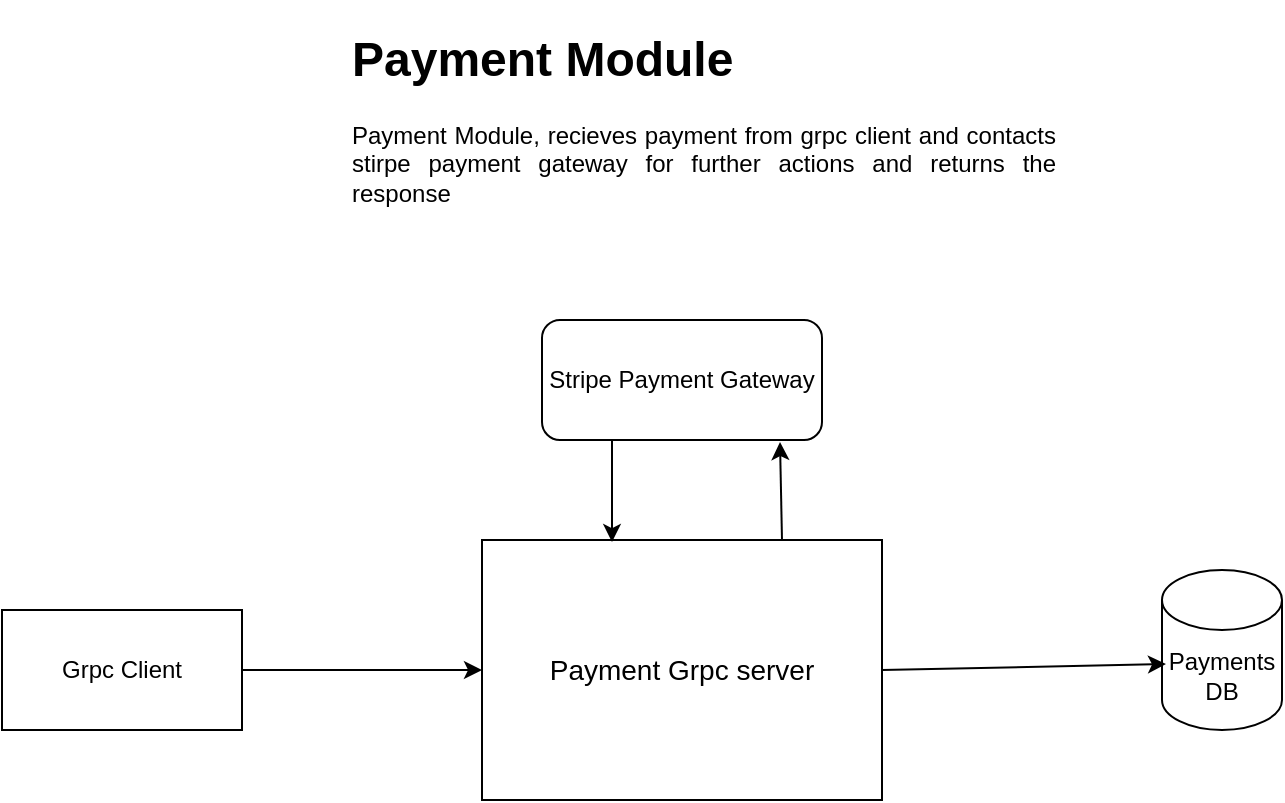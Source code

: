 <mxfile>
    <diagram id="2UfDlbaYD8OiefJu7poO" name="Page-1">
        <mxGraphModel dx="875" dy="790" grid="1" gridSize="10" guides="1" tooltips="1" connect="1" arrows="1" fold="1" page="1" pageScale="1" pageWidth="827" pageHeight="1169" math="0" shadow="0">
            <root>
                <mxCell id="0"/>
                <mxCell id="1" parent="0"/>
                <mxCell id="2" value="Payments DB" style="shape=cylinder3;whiteSpace=wrap;html=1;boundedLbl=1;backgroundOutline=1;size=15;" vertex="1" parent="1">
                    <mxGeometry x="630" y="305" width="60" height="80" as="geometry"/>
                </mxCell>
                <mxCell id="3" style="edgeStyle=none;html=1;exitX=1;exitY=0.5;exitDx=0;exitDy=0;entryX=0.033;entryY=0.588;entryDx=0;entryDy=0;entryPerimeter=0;" edge="1" parent="1" source="4" target="2">
                    <mxGeometry relative="1" as="geometry"/>
                </mxCell>
                <mxCell id="17" style="edgeStyle=none;html=1;exitX=0.75;exitY=0;exitDx=0;exitDy=0;entryX=0.85;entryY=1.017;entryDx=0;entryDy=0;entryPerimeter=0;" edge="1" parent="1" source="4" target="13">
                    <mxGeometry relative="1" as="geometry"/>
                </mxCell>
                <mxCell id="4" value="&lt;font style=&quot;font-size: 14px&quot;&gt;Payment Grpc server&lt;/font&gt;" style="rounded=0;whiteSpace=wrap;html=1;" vertex="1" parent="1">
                    <mxGeometry x="290" y="290" width="200" height="130" as="geometry"/>
                </mxCell>
                <mxCell id="5" style="edgeStyle=none;html=1;exitX=1;exitY=0.5;exitDx=0;exitDy=0;entryX=0;entryY=0.5;entryDx=0;entryDy=0;" edge="1" parent="1" source="7" target="4">
                    <mxGeometry relative="1" as="geometry"/>
                </mxCell>
                <mxCell id="7" value="Grpc Client" style="rounded=0;whiteSpace=wrap;html=1;" vertex="1" parent="1">
                    <mxGeometry x="50" y="325" width="120" height="60" as="geometry"/>
                </mxCell>
                <mxCell id="8" value="&lt;h1 style=&quot;text-align: justify&quot;&gt;Payment Module&lt;/h1&gt;&lt;div style=&quot;text-align: justify&quot;&gt;Payment Module, recieves payment from grpc client and contacts stirpe payment gateway for further actions and returns the response&lt;/div&gt;" style="text;html=1;strokeColor=none;fillColor=none;spacing=5;spacingTop=-20;whiteSpace=wrap;overflow=hidden;rounded=0;" vertex="1" parent="1">
                    <mxGeometry x="220" y="30" width="360" height="130" as="geometry"/>
                </mxCell>
                <mxCell id="16" style="edgeStyle=none;html=1;exitX=0.25;exitY=1;exitDx=0;exitDy=0;entryX=0.325;entryY=0.008;entryDx=0;entryDy=0;entryPerimeter=0;" edge="1" parent="1" source="13" target="4">
                    <mxGeometry relative="1" as="geometry"/>
                </mxCell>
                <mxCell id="13" value="Stripe Payment Gateway" style="rounded=1;whiteSpace=wrap;html=1;" vertex="1" parent="1">
                    <mxGeometry x="320" y="180" width="140" height="60" as="geometry"/>
                </mxCell>
            </root>
        </mxGraphModel>
    </diagram>
</mxfile>